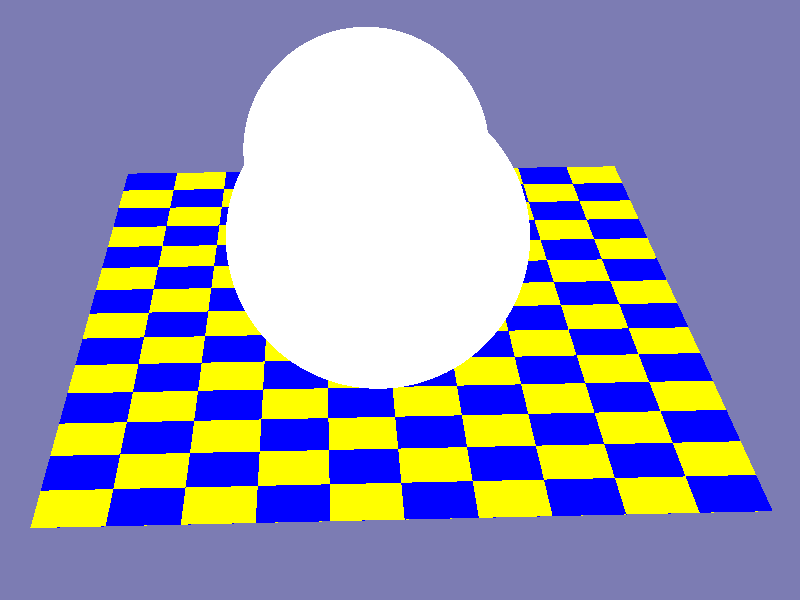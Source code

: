 #include "colors.inc"
#include "shapes.inc"
#include "textures.inc"


 background{color rgb<0.2, 0.2, 0.45>}
 
 camera {
        location <-1, 12.5, -28>
        look_at <0.25, 0.15, 0>
        angle 25
}
        
light_source {
        <-5, 50, -5>
        color rgb <1, 1, 1>
}                          

	object{
		Cube
			scale <5, 0.001, 7>
			texture{
				pigment{checker color Yellow color Blue
					translate <1, 0, 7>
				}
				finish{ diffuse 0.5 ambient 0.2 reflection 0.55 phong 0.5 }
			}
		
	}
	
	sphere {
 	       <-0.25, 2.15, 2>, 2.15
 	       texture{
 	       		pigment {White filter 0.75}
 	       		finish{ diffuse 0.0 ambient 0.2 reflection 0.12 refraction 1.25 ior 1.45 specular 1.0 roughness 0.001}
 	       	}
 	}
 	
 	sphere {
 	       <-0.25, 3, -4.24>, 2.15
 	       texture{
 	       		pigment {White filter 0.75}
 	       		finish{ diffuse 0.0 ambient 0.2 reflection 0.12 refraction 1.25 ior 1.45 specular 1.0 roughness 0.001}
 	       	}
 	}
